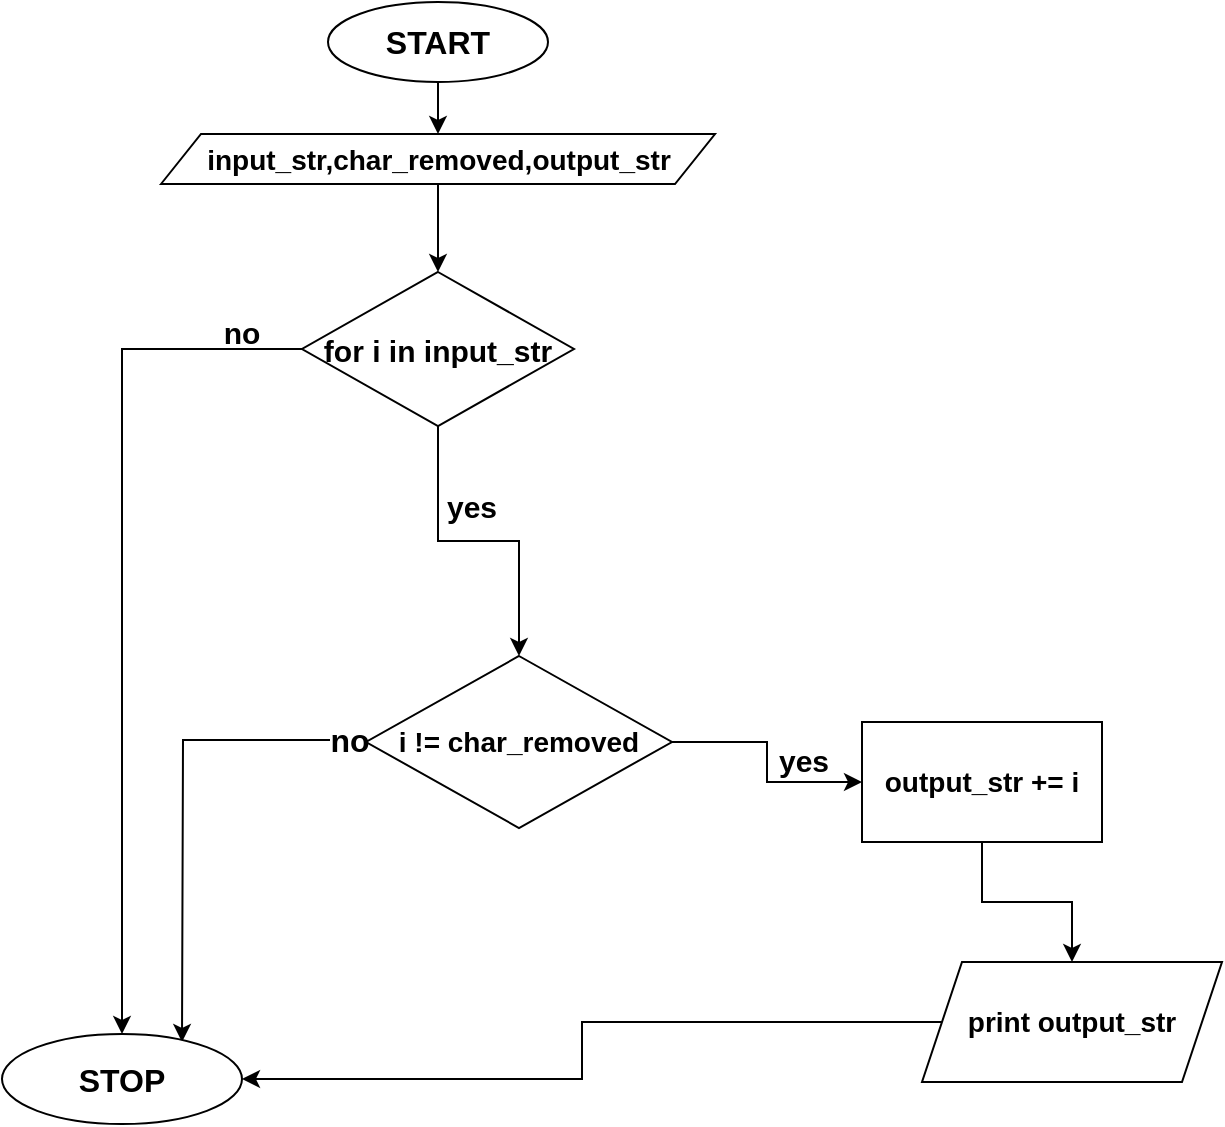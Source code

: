 <mxfile version="20.8.20" type="device"><diagram name="Page-1" id="qTqk8dlllyBHHdUdBi3x"><mxGraphModel dx="794" dy="405" grid="1" gridSize="10" guides="1" tooltips="1" connect="1" arrows="1" fold="1" page="1" pageScale="1" pageWidth="850" pageHeight="1100" math="0" shadow="0"><root><mxCell id="0"/><mxCell id="1" parent="0"/><mxCell id="PJHmTQweI0G2LxuOFcv2-1" style="edgeStyle=orthogonalEdgeStyle;rounded=0;orthogonalLoop=1;jettySize=auto;html=1;" edge="1" parent="1" source="ZtmZAvfFY6_dn6NqGaNj-1" target="ZtmZAvfFY6_dn6NqGaNj-12"><mxGeometry relative="1" as="geometry"/></mxCell><mxCell id="ZtmZAvfFY6_dn6NqGaNj-1" value="&lt;font style=&quot;font-size: 16px;&quot;&gt;START&lt;/font&gt;" style="ellipse;whiteSpace=wrap;html=1;fontStyle=1" parent="1" vertex="1"><mxGeometry x="253" y="30" width="110" height="40" as="geometry"/></mxCell><mxCell id="ZtmZAvfFY6_dn6NqGaNj-17" value="" style="edgeStyle=orthogonalEdgeStyle;rounded=0;orthogonalLoop=1;jettySize=auto;html=1;fontSize=11;fontStyle=1" parent="1" source="ZtmZAvfFY6_dn6NqGaNj-6" target="ZtmZAvfFY6_dn6NqGaNj-16" edge="1"><mxGeometry relative="1" as="geometry"/></mxCell><mxCell id="ZtmZAvfFY6_dn6NqGaNj-34" style="edgeStyle=orthogonalEdgeStyle;rounded=0;orthogonalLoop=1;jettySize=auto;html=1;entryX=0.5;entryY=0;entryDx=0;entryDy=0;fontSize=7;fontStyle=1" parent="1" source="ZtmZAvfFY6_dn6NqGaNj-6" target="ZtmZAvfFY6_dn6NqGaNj-33" edge="1"><mxGeometry relative="1" as="geometry"/></mxCell><mxCell id="ZtmZAvfFY6_dn6NqGaNj-6" value="&lt;font style=&quot;font-size: 15px;&quot;&gt;&lt;span&gt;for i in input_str&lt;/span&gt;&lt;/font&gt;" style="rhombus;whiteSpace=wrap;html=1;fontStyle=1" parent="1" vertex="1"><mxGeometry x="240" y="165" width="136" height="77" as="geometry"/></mxCell><mxCell id="PJHmTQweI0G2LxuOFcv2-5" value="" style="edgeStyle=orthogonalEdgeStyle;rounded=0;orthogonalLoop=1;jettySize=auto;html=1;" edge="1" parent="1" source="ZtmZAvfFY6_dn6NqGaNj-12" target="ZtmZAvfFY6_dn6NqGaNj-6"><mxGeometry relative="1" as="geometry"/></mxCell><mxCell id="ZtmZAvfFY6_dn6NqGaNj-12" value="&lt;font style=&quot;font-size: 14px;&quot;&gt;input_str,char_removed,output_str&lt;/font&gt;" style="shape=parallelogram;perimeter=parallelogramPerimeter;whiteSpace=wrap;html=1;fixedSize=1;fontSize=9;fontStyle=1" parent="1" vertex="1"><mxGeometry x="169.5" y="96" width="277" height="25" as="geometry"/></mxCell><mxCell id="ZtmZAvfFY6_dn6NqGaNj-19" style="edgeStyle=orthogonalEdgeStyle;rounded=0;orthogonalLoop=1;jettySize=auto;html=1;fontSize=11;fontStyle=1" parent="1" source="ZtmZAvfFY6_dn6NqGaNj-16" target="PJHmTQweI0G2LxuOFcv2-6" edge="1"><mxGeometry relative="1" as="geometry"><mxPoint x="580" y="420" as="targetPoint"/></mxGeometry></mxCell><mxCell id="ZtmZAvfFY6_dn6NqGaNj-16" value="&lt;font style=&quot;font-size: 14px;&quot;&gt;&lt;span&gt;i != char_removed&lt;/span&gt;&lt;/font&gt;" style="rhombus;whiteSpace=wrap;html=1;fontStyle=1" parent="1" vertex="1"><mxGeometry x="272" y="357" width="153" height="86" as="geometry"/></mxCell><mxCell id="ZtmZAvfFY6_dn6NqGaNj-18" value="&lt;span&gt;&lt;font style=&quot;font-size: 15px;&quot;&gt;yes&lt;/font&gt;&lt;/span&gt;" style="text;html=1;strokeColor=none;fillColor=none;align=center;verticalAlign=middle;whiteSpace=wrap;rounded=0;fontSize=11;fontStyle=1" parent="1" vertex="1"><mxGeometry x="295" y="267" width="60" height="30" as="geometry"/></mxCell><mxCell id="ZtmZAvfFY6_dn6NqGaNj-22" value="&lt;font size=&quot;1&quot; style=&quot;&quot;&gt;&lt;span style=&quot;font-size: 15px;&quot;&gt;yes&lt;/span&gt;&lt;/font&gt;" style="text;html=1;strokeColor=none;fillColor=none;align=center;verticalAlign=middle;whiteSpace=wrap;rounded=0;fontSize=11;fontStyle=1" parent="1" vertex="1"><mxGeometry x="461" y="394" width="60" height="30" as="geometry"/></mxCell><mxCell id="PJHmTQweI0G2LxuOFcv2-11" style="edgeStyle=orthogonalEdgeStyle;rounded=0;orthogonalLoop=1;jettySize=auto;html=1;fontSize=14;" edge="1" parent="1" source="ZtmZAvfFY6_dn6NqGaNj-23"><mxGeometry relative="1" as="geometry"><mxPoint x="180" y="550" as="targetPoint"/></mxGeometry></mxCell><mxCell id="ZtmZAvfFY6_dn6NqGaNj-23" value="&lt;span&gt;&lt;font style=&quot;font-size: 16px;&quot;&gt;no&lt;/font&gt;&lt;/span&gt;" style="text;html=1;strokeColor=none;fillColor=none;align=center;verticalAlign=middle;whiteSpace=wrap;rounded=0;fontSize=9;fontStyle=1" parent="1" vertex="1"><mxGeometry x="254" y="389" width="20" height="20" as="geometry"/></mxCell><mxCell id="ZtmZAvfFY6_dn6NqGaNj-33" value="&lt;font style=&quot;font-size: 16px;&quot;&gt;STOP&lt;/font&gt;" style="ellipse;whiteSpace=wrap;html=1;fontSize=7;fontStyle=1" parent="1" vertex="1"><mxGeometry x="90" y="546" width="120" height="45" as="geometry"/></mxCell><mxCell id="ZtmZAvfFY6_dn6NqGaNj-81" value="&lt;span&gt;&lt;font style=&quot;font-size: 15px;&quot;&gt;no&lt;/font&gt;&lt;/span&gt;" style="text;html=1;strokeColor=none;fillColor=none;align=center;verticalAlign=middle;whiteSpace=wrap;rounded=0;fontSize=11;fontStyle=1" parent="1" vertex="1"><mxGeometry x="180" y="180" width="60" height="30" as="geometry"/></mxCell><mxCell id="PJHmTQweI0G2LxuOFcv2-8" style="edgeStyle=orthogonalEdgeStyle;rounded=0;orthogonalLoop=1;jettySize=auto;html=1;fontSize=14;" edge="1" parent="1" source="PJHmTQweI0G2LxuOFcv2-6" target="PJHmTQweI0G2LxuOFcv2-7"><mxGeometry relative="1" as="geometry"/></mxCell><mxCell id="PJHmTQweI0G2LxuOFcv2-6" value="&lt;b&gt;&lt;font style=&quot;font-size: 14px;&quot;&gt;output_str += i&lt;/font&gt;&lt;/b&gt;" style="rounded=0;whiteSpace=wrap;html=1;" vertex="1" parent="1"><mxGeometry x="520" y="390" width="120" height="60" as="geometry"/></mxCell><mxCell id="PJHmTQweI0G2LxuOFcv2-9" style="edgeStyle=orthogonalEdgeStyle;rounded=0;orthogonalLoop=1;jettySize=auto;html=1;entryX=1;entryY=0.5;entryDx=0;entryDy=0;fontSize=14;" edge="1" parent="1" source="PJHmTQweI0G2LxuOFcv2-7" target="ZtmZAvfFY6_dn6NqGaNj-33"><mxGeometry relative="1" as="geometry"/></mxCell><mxCell id="PJHmTQweI0G2LxuOFcv2-7" value="&lt;b&gt;&lt;font style=&quot;font-size: 14px;&quot;&gt;print output_str&lt;/font&gt;&lt;/b&gt;" style="shape=parallelogram;perimeter=parallelogramPerimeter;whiteSpace=wrap;html=1;fixedSize=1;rounded=0;fontSize=14;" vertex="1" parent="1"><mxGeometry x="550" y="510" width="150" height="60" as="geometry"/></mxCell></root></mxGraphModel></diagram></mxfile>